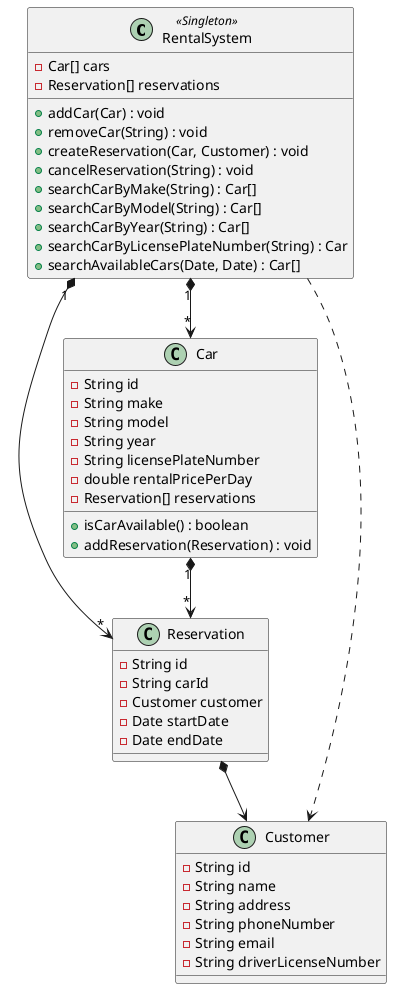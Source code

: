 
@startuml

class RentalSystem <<Singleton>> {
    - Car[] cars
    - Reservation[] reservations
    + addCar(Car) : void
    + removeCar(String) : void
    + createReservation(Car, Customer) : void
    + cancelReservation(String) : void
    + searchCarByMake(String) : Car[]
    + searchCarByModel(String) : Car[]
    + searchCarByYear(String) : Car[]
    + searchCarByLicensePlateNumber(String) : Car
    + searchAvailableCars(Date, Date) : Car[]
}

class Reservation {
    - String id
    - String carId
    - Customer customer
    - Date startDate
    - Date endDate
}

class Car {
    - String id
    - String make
    - String model
    - String year
    - String licensePlateNumber
    - double rentalPricePerDay
    - Reservation[] reservations

    + isCarAvailable() : boolean
    + addReservation(Reservation) : void
}

class Customer {
    - String id
    - String name
    - String address
    - String phoneNumber
    - String email
    - String driverLicenseNumber
}

RentalSystem "1" *--> "*" Car
RentalSystem "1" *--> "*" Reservation
RentalSystem ..> Customer
Reservation *--> Customer

Car "1" *--> "*" Reservation
@enduml
